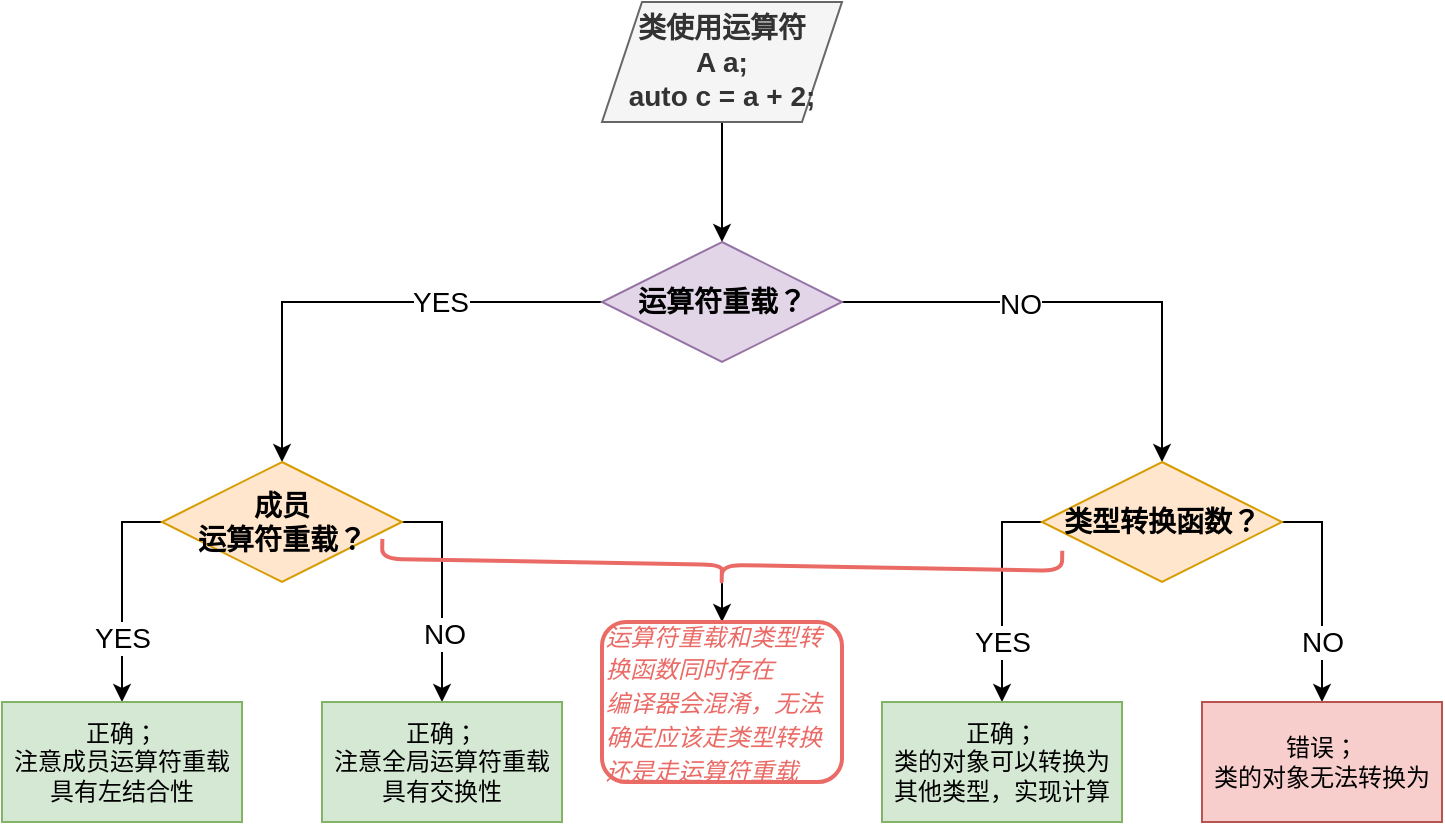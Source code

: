 <mxfile version="16.6.1" type="github" pages="2">
  <diagram id="wHnqkTrfdr72bMph6DxP" name="Page-1">
    <mxGraphModel dx="1350" dy="773" grid="1" gridSize="10" guides="1" tooltips="1" connect="1" arrows="1" fold="1" page="1" pageScale="1" pageWidth="827" pageHeight="1169" math="0" shadow="0">
      <root>
        <mxCell id="0" />
        <mxCell id="1" parent="0" />
        <mxCell id="U3nHqNQ-i-xP5MKKBlo1-4" value="" style="edgeStyle=orthogonalEdgeStyle;rounded=0;orthogonalLoop=1;jettySize=auto;html=1;" edge="1" parent="1" source="U3nHqNQ-i-xP5MKKBlo1-2" target="U3nHqNQ-i-xP5MKKBlo1-3">
          <mxGeometry relative="1" as="geometry" />
        </mxCell>
        <mxCell id="U3nHqNQ-i-xP5MKKBlo1-2" value="&lt;font style=&quot;font-size: 14px&quot;&gt;&lt;b&gt;类使用运算符&lt;br&gt;A a;&lt;br&gt;auto c = a + 2;&lt;br&gt;&lt;/b&gt;&lt;/font&gt;" style="shape=parallelogram;perimeter=parallelogramPerimeter;whiteSpace=wrap;html=1;fixedSize=1;fillColor=#f5f5f5;fontColor=#333333;strokeColor=#666666;" vertex="1" parent="1">
          <mxGeometry x="320" y="170" width="120" height="60" as="geometry" />
        </mxCell>
        <mxCell id="U3nHqNQ-i-xP5MKKBlo1-9" value="" style="edgeStyle=orthogonalEdgeStyle;rounded=0;orthogonalLoop=1;jettySize=auto;html=1;fontSize=14;" edge="1" parent="1" source="U3nHqNQ-i-xP5MKKBlo1-3" target="U3nHqNQ-i-xP5MKKBlo1-8">
          <mxGeometry relative="1" as="geometry" />
        </mxCell>
        <mxCell id="U3nHqNQ-i-xP5MKKBlo1-12" value="NO" style="edgeLabel;html=1;align=center;verticalAlign=middle;resizable=0;points=[];fontSize=14;" vertex="1" connectable="0" parent="U3nHqNQ-i-xP5MKKBlo1-9">
          <mxGeometry x="-0.263" y="-1" relative="1" as="geometry">
            <mxPoint as="offset" />
          </mxGeometry>
        </mxCell>
        <mxCell id="U3nHqNQ-i-xP5MKKBlo1-18" value="" style="edgeStyle=orthogonalEdgeStyle;rounded=0;orthogonalLoop=1;jettySize=auto;html=1;fontSize=14;" edge="1" parent="1" source="U3nHqNQ-i-xP5MKKBlo1-3" target="U3nHqNQ-i-xP5MKKBlo1-17">
          <mxGeometry relative="1" as="geometry" />
        </mxCell>
        <mxCell id="U3nHqNQ-i-xP5MKKBlo1-25" value="YES" style="edgeLabel;html=1;align=center;verticalAlign=middle;resizable=0;points=[];fontSize=14;" vertex="1" connectable="0" parent="U3nHqNQ-i-xP5MKKBlo1-18">
          <mxGeometry x="-0.158" y="-1" relative="1" as="geometry">
            <mxPoint x="20" y="1" as="offset" />
          </mxGeometry>
        </mxCell>
        <mxCell id="U3nHqNQ-i-xP5MKKBlo1-3" value="&lt;font style=&quot;font-size: 14px&quot;&gt;&lt;b&gt;运算符重载？&lt;/b&gt;&lt;/font&gt;" style="rhombus;whiteSpace=wrap;html=1;fillColor=#e1d5e7;strokeColor=#9673a6;" vertex="1" parent="1">
          <mxGeometry x="320" y="290" width="120" height="60" as="geometry" />
        </mxCell>
        <mxCell id="U3nHqNQ-i-xP5MKKBlo1-11" value="" style="edgeStyle=orthogonalEdgeStyle;rounded=0;orthogonalLoop=1;jettySize=auto;html=1;fontSize=14;" edge="1" parent="1" source="U3nHqNQ-i-xP5MKKBlo1-8" target="U3nHqNQ-i-xP5MKKBlo1-10">
          <mxGeometry relative="1" as="geometry">
            <Array as="points">
              <mxPoint x="680" y="430" />
            </Array>
          </mxGeometry>
        </mxCell>
        <mxCell id="U3nHqNQ-i-xP5MKKBlo1-13" value="NO" style="edgeLabel;html=1;align=center;verticalAlign=middle;resizable=0;points=[];fontSize=14;" vertex="1" connectable="0" parent="U3nHqNQ-i-xP5MKKBlo1-11">
          <mxGeometry x="-0.368" y="1" relative="1" as="geometry">
            <mxPoint x="-1" y="45" as="offset" />
          </mxGeometry>
        </mxCell>
        <mxCell id="U3nHqNQ-i-xP5MKKBlo1-15" value="" style="edgeStyle=orthogonalEdgeStyle;rounded=0;orthogonalLoop=1;jettySize=auto;html=1;fontSize=14;" edge="1" parent="1" source="U3nHqNQ-i-xP5MKKBlo1-8" target="U3nHqNQ-i-xP5MKKBlo1-14">
          <mxGeometry relative="1" as="geometry">
            <Array as="points">
              <mxPoint x="520" y="430" />
            </Array>
          </mxGeometry>
        </mxCell>
        <mxCell id="U3nHqNQ-i-xP5MKKBlo1-16" value="YES" style="edgeLabel;html=1;align=center;verticalAlign=middle;resizable=0;points=[];fontSize=14;" vertex="1" connectable="0" parent="U3nHqNQ-i-xP5MKKBlo1-15">
          <mxGeometry x="-0.462" y="2" relative="1" as="geometry">
            <mxPoint x="-2" y="50" as="offset" />
          </mxGeometry>
        </mxCell>
        <mxCell id="U3nHqNQ-i-xP5MKKBlo1-8" value="&lt;font style=&quot;font-size: 14px&quot;&gt;&lt;b&gt;类型转换函数？&lt;/b&gt;&lt;/font&gt;" style="rhombus;whiteSpace=wrap;html=1;fillColor=#ffe6cc;strokeColor=#d79b00;" vertex="1" parent="1">
          <mxGeometry x="540" y="400" width="120" height="60" as="geometry" />
        </mxCell>
        <mxCell id="U3nHqNQ-i-xP5MKKBlo1-10" value="错误；&lt;br&gt;类的对象无法转换为" style="whiteSpace=wrap;html=1;fillColor=#f8cecc;strokeColor=#b85450;" vertex="1" parent="1">
          <mxGeometry x="620" y="520" width="120" height="60" as="geometry" />
        </mxCell>
        <mxCell id="U3nHqNQ-i-xP5MKKBlo1-14" value="正确；&lt;br&gt;类的对象可以转换为其他类型，实现计算" style="whiteSpace=wrap;html=1;fillColor=#d5e8d4;strokeColor=#82b366;" vertex="1" parent="1">
          <mxGeometry x="460" y="520" width="120" height="60" as="geometry" />
        </mxCell>
        <mxCell id="U3nHqNQ-i-xP5MKKBlo1-20" value="" style="edgeStyle=orthogonalEdgeStyle;rounded=0;orthogonalLoop=1;jettySize=auto;html=1;fontSize=14;" edge="1" parent="1" source="U3nHqNQ-i-xP5MKKBlo1-17" target="U3nHqNQ-i-xP5MKKBlo1-19">
          <mxGeometry relative="1" as="geometry">
            <Array as="points">
              <mxPoint x="80" y="430" />
            </Array>
          </mxGeometry>
        </mxCell>
        <mxCell id="U3nHqNQ-i-xP5MKKBlo1-23" value="YES" style="edgeLabel;html=1;align=center;verticalAlign=middle;resizable=0;points=[];fontSize=14;" vertex="1" connectable="0" parent="U3nHqNQ-i-xP5MKKBlo1-20">
          <mxGeometry x="0.093" y="3" relative="1" as="geometry">
            <mxPoint x="-3" y="18" as="offset" />
          </mxGeometry>
        </mxCell>
        <mxCell id="U3nHqNQ-i-xP5MKKBlo1-22" value="" style="edgeStyle=orthogonalEdgeStyle;rounded=0;orthogonalLoop=1;jettySize=auto;html=1;fontSize=14;" edge="1" parent="1" source="U3nHqNQ-i-xP5MKKBlo1-17" target="U3nHqNQ-i-xP5MKKBlo1-21">
          <mxGeometry relative="1" as="geometry">
            <Array as="points">
              <mxPoint x="240" y="430" />
            </Array>
          </mxGeometry>
        </mxCell>
        <mxCell id="U3nHqNQ-i-xP5MKKBlo1-17" value="&lt;font style=&quot;font-size: 14px&quot;&gt;&lt;b&gt;成员&lt;br&gt;运算符重载？&lt;/b&gt;&lt;/font&gt;" style="rhombus;whiteSpace=wrap;html=1;fillColor=#ffe6cc;strokeColor=#d79b00;" vertex="1" parent="1">
          <mxGeometry x="100" y="400" width="120" height="60" as="geometry" />
        </mxCell>
        <mxCell id="U3nHqNQ-i-xP5MKKBlo1-19" value="正确；&lt;br&gt;注意成员运算符重载具有左结合性" style="whiteSpace=wrap;html=1;fillColor=#d5e8d4;strokeColor=#82b366;" vertex="1" parent="1">
          <mxGeometry x="20" y="520" width="120" height="60" as="geometry" />
        </mxCell>
        <mxCell id="U3nHqNQ-i-xP5MKKBlo1-21" value="&lt;span&gt;正确；&lt;/span&gt;&lt;br&gt;&lt;span&gt;注意全局运算符重载具有交换性&lt;/span&gt;" style="whiteSpace=wrap;html=1;fillColor=#d5e8d4;strokeColor=#82b366;" vertex="1" parent="1">
          <mxGeometry x="180" y="520" width="120" height="60" as="geometry" />
        </mxCell>
        <mxCell id="U3nHqNQ-i-xP5MKKBlo1-24" value="NO" style="edgeLabel;html=1;align=center;verticalAlign=middle;resizable=0;points=[];fontSize=14;" vertex="1" connectable="0" parent="1">
          <mxGeometry x="570" y="500" as="geometry">
            <mxPoint x="-329" y="-14" as="offset" />
          </mxGeometry>
        </mxCell>
        <mxCell id="U3nHqNQ-i-xP5MKKBlo1-31" value="" style="edgeStyle=orthogonalEdgeStyle;rounded=0;orthogonalLoop=1;jettySize=auto;html=1;fontSize=14;" edge="1" parent="1" source="U3nHqNQ-i-xP5MKKBlo1-29" target="U3nHqNQ-i-xP5MKKBlo1-30">
          <mxGeometry relative="1" as="geometry" />
        </mxCell>
        <mxCell id="U3nHqNQ-i-xP5MKKBlo1-29" value="" style="shape=curlyBracket;whiteSpace=wrap;html=1;rounded=1;flipH=1;fontSize=14;strokeWidth=2;rotation=91;strokeColor=#EA6B66;" vertex="1" parent="1">
          <mxGeometry x="369.99" y="281.4" width="20" height="340" as="geometry" />
        </mxCell>
        <mxCell id="U3nHqNQ-i-xP5MKKBlo1-30" value="&lt;font style=&quot;font-size: 12px&quot; color=&quot;#ea6b66&quot;&gt;&lt;i&gt;运算符重载和类型转换函数同时存在&lt;br&gt;编译器会混淆，无法确定应该走类型转换还是走运算符重载&lt;/i&gt;&lt;/font&gt;" style="whiteSpace=wrap;html=1;fontSize=14;strokeColor=#EA6B66;rounded=1;strokeWidth=2;align=left;" vertex="1" parent="1">
          <mxGeometry x="320" y="480" width="120" height="80" as="geometry" />
        </mxCell>
      </root>
    </mxGraphModel>
  </diagram>
  <diagram id="JpKMlEgS1OupN3BYVYif" name="Page-2">
    <mxGraphModel dx="1350" dy="773" grid="1" gridSize="10" guides="1" tooltips="1" connect="1" arrows="1" fold="1" page="1" pageScale="1" pageWidth="827" pageHeight="1169" math="0" shadow="0">
      <root>
        <mxCell id="k9KhiXK2XtBIAYfSw5Ju-0" />
        <mxCell id="k9KhiXK2XtBIAYfSw5Ju-1" parent="k9KhiXK2XtBIAYfSw5Ju-0" />
        <mxCell id="k9KhiXK2XtBIAYfSw5Ju-3" value="类对象" style="ellipse;shape=cloud;whiteSpace=wrap;html=1;fontSize=12;strokeColor=#82b366;strokeWidth=2;fillColor=#d5e8d4;" vertex="1" parent="k9KhiXK2XtBIAYfSw5Ju-1">
          <mxGeometry x="160" y="240" width="120" height="80" as="geometry" />
        </mxCell>
        <mxCell id="k9KhiXK2XtBIAYfSw5Ju-4" value="其他类型" style="ellipse;shape=cloud;whiteSpace=wrap;html=1;fontSize=12;strokeColor=#9673a6;strokeWidth=2;fillColor=#e1d5e7;" vertex="1" parent="k9KhiXK2XtBIAYfSw5Ju-1">
          <mxGeometry x="560" y="240" width="120" height="80" as="geometry" />
        </mxCell>
        <mxCell id="k9KhiXK2XtBIAYfSw5Ju-5" value="" style="shape=flexArrow;endArrow=classic;html=1;rounded=0;fontSize=12;fontColor=#EA6B66;fillColor=#e1d5e7;strokeColor=#9673a6;gradientColor=#ffffff;gradientDirection=west;" edge="1" parent="k9KhiXK2XtBIAYfSw5Ju-1">
          <mxGeometry width="50" height="50" relative="1" as="geometry">
            <mxPoint x="290" y="260" as="sourcePoint" />
            <mxPoint x="550" y="260" as="targetPoint" />
          </mxGeometry>
        </mxCell>
        <mxCell id="k9KhiXK2XtBIAYfSw5Ju-6" value="" style="shape=flexArrow;endArrow=classic;html=1;rounded=0;fontSize=12;fontColor=#EA6B66;fillColor=#d5e8d4;strokeColor=#82b366;gradientDirection=east;gradientColor=#ffffff;" edge="1" parent="k9KhiXK2XtBIAYfSw5Ju-1">
          <mxGeometry width="50" height="50" relative="1" as="geometry">
            <mxPoint x="550" y="300" as="sourcePoint" />
            <mxPoint x="290" y="300" as="targetPoint" />
          </mxGeometry>
        </mxCell>
        <mxCell id="k9KhiXK2XtBIAYfSw5Ju-11" value="Classname" style="swimlane;fontStyle=0;childLayout=stackLayout;horizontal=1;startSize=26;fillColor=none;horizontalStack=0;resizeParent=1;resizeParentMax=0;resizeLast=0;collapsible=1;marginBottom=0;fontSize=12;fontColor=#EA6B66;strokeColor=#A680B8;strokeWidth=2;" vertex="1" parent="k9KhiXK2XtBIAYfSw5Ju-1">
          <mxGeometry x="340" y="188" width="140" height="52" as="geometry" />
        </mxCell>
        <mxCell id="k9KhiXK2XtBIAYfSw5Ju-13" value="+ 类型转换函数" style="text;strokeColor=none;fillColor=none;align=left;verticalAlign=top;spacingLeft=4;spacingRight=4;overflow=hidden;rotatable=0;points=[[0,0.5],[1,0.5]];portConstraint=eastwest;fontSize=12;fontColor=#A680B8;" vertex="1" parent="k9KhiXK2XtBIAYfSw5Ju-11">
          <mxGeometry y="26" width="140" height="26" as="geometry" />
        </mxCell>
        <mxCell id="k9KhiXK2XtBIAYfSw5Ju-15" value="Classname" style="swimlane;fontStyle=0;childLayout=stackLayout;horizontal=1;startSize=26;fillColor=none;horizontalStack=0;resizeParent=1;resizeParentMax=0;resizeLast=0;collapsible=1;marginBottom=0;fontSize=12;fontColor=#EA6B66;strokeColor=#67AB9F;strokeWidth=2;" vertex="1" parent="k9KhiXK2XtBIAYfSw5Ju-1">
          <mxGeometry x="340" y="320" width="140" height="52" as="geometry" />
        </mxCell>
        <mxCell id="k9KhiXK2XtBIAYfSw5Ju-16" value="+ 转换构造函数" style="text;strokeColor=none;fillColor=none;align=left;verticalAlign=top;spacingLeft=4;spacingRight=4;overflow=hidden;rotatable=0;points=[[0,0.5],[1,0.5]];portConstraint=eastwest;fontSize=12;fontColor=#67AB9F;" vertex="1" parent="k9KhiXK2XtBIAYfSw5Ju-15">
          <mxGeometry y="26" width="140" height="26" as="geometry" />
        </mxCell>
      </root>
    </mxGraphModel>
  </diagram>
</mxfile>
